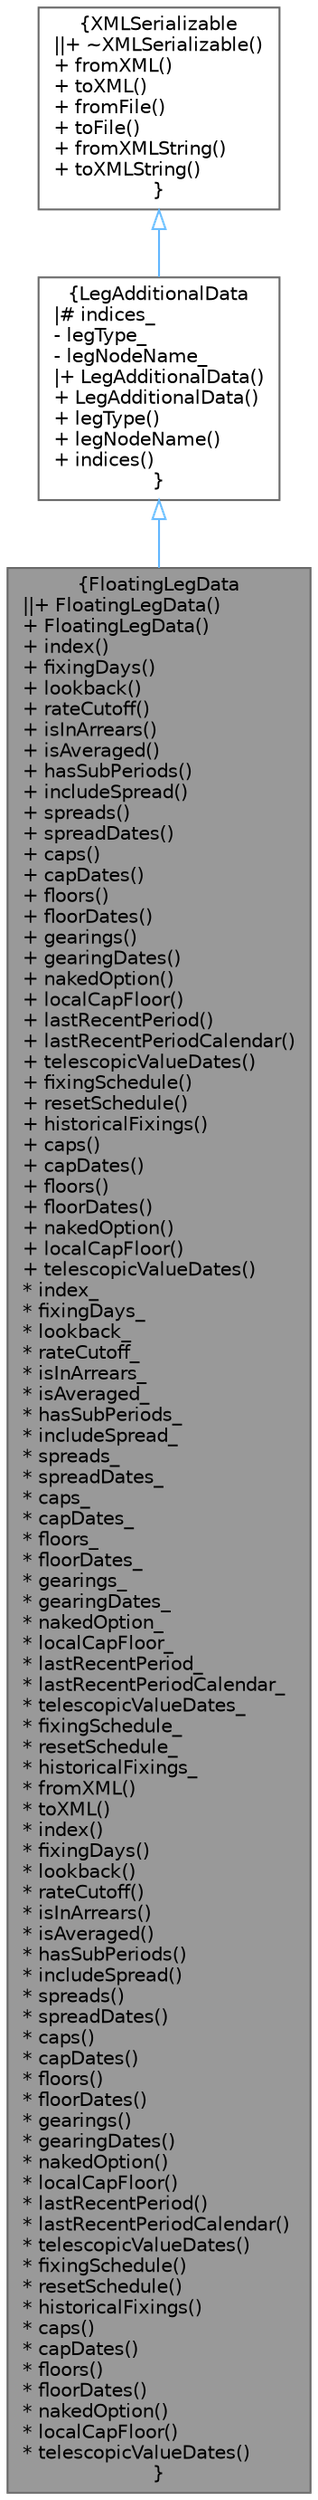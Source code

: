 digraph "FloatingLegData"
{
 // INTERACTIVE_SVG=YES
 // LATEX_PDF_SIZE
  bgcolor="transparent";
  edge [fontname=Helvetica,fontsize=10,labelfontname=Helvetica,labelfontsize=10];
  node [fontname=Helvetica,fontsize=10,shape=box,height=0.2,width=0.4];
  Node1 [label="{FloatingLegData\n||+ FloatingLegData()\l+ FloatingLegData()\l+ index()\l+ fixingDays()\l+ lookback()\l+ rateCutoff()\l+ isInArrears()\l+ isAveraged()\l+ hasSubPeriods()\l+ includeSpread()\l+ spreads()\l+ spreadDates()\l+ caps()\l+ capDates()\l+ floors()\l+ floorDates()\l+ gearings()\l+ gearingDates()\l+ nakedOption()\l+ localCapFloor()\l+ lastRecentPeriod()\l+ lastRecentPeriodCalendar()\l+ telescopicValueDates()\l+ fixingSchedule()\l+ resetSchedule()\l+ historicalFixings()\l+ caps()\l+ capDates()\l+ floors()\l+ floorDates()\l+ nakedOption()\l+ localCapFloor()\l+ telescopicValueDates()\l* index_\l* fixingDays_\l* lookback_\l* rateCutoff_\l* isInArrears_\l* isAveraged_\l* hasSubPeriods_\l* includeSpread_\l* spreads_\l* spreadDates_\l* caps_\l* capDates_\l* floors_\l* floorDates_\l* gearings_\l* gearingDates_\l* nakedOption_\l* localCapFloor_\l* lastRecentPeriod_\l* lastRecentPeriodCalendar_\l* telescopicValueDates_\l* fixingSchedule_\l* resetSchedule_\l* historicalFixings_\l* fromXML()\l* toXML()\l* index()\l* fixingDays()\l* lookback()\l* rateCutoff()\l* isInArrears()\l* isAveraged()\l* hasSubPeriods()\l* includeSpread()\l* spreads()\l* spreadDates()\l* caps()\l* capDates()\l* floors()\l* floorDates()\l* gearings()\l* gearingDates()\l* nakedOption()\l* localCapFloor()\l* lastRecentPeriod()\l* lastRecentPeriodCalendar()\l* telescopicValueDates()\l* fixingSchedule()\l* resetSchedule()\l* historicalFixings()\l* caps()\l* capDates()\l* floors()\l* floorDates()\l* nakedOption()\l* localCapFloor()\l* telescopicValueDates()\l}",height=0.2,width=0.4,color="gray40", fillcolor="grey60", style="filled", fontcolor="black",tooltip="Serializable Floating Leg Data."];
  Node2 -> Node1 [dir="back",color="steelblue1",style="solid",arrowtail="onormal"];
  Node2 [label="{LegAdditionalData\n|# indices_\l- legType_\l- legNodeName_\l|+ LegAdditionalData()\l+ LegAdditionalData()\l+ legType()\l+ legNodeName()\l+ indices()\l}",height=0.2,width=0.4,color="gray40", fillcolor="white", style="filled",URL="$classore_1_1data_1_1_leg_additional_data.html",tooltip="Serializable Additional Leg Data."];
  Node3 -> Node2 [dir="back",color="steelblue1",style="solid",arrowtail="onormal"];
  Node3 [label="{XMLSerializable\n||+ ~XMLSerializable()\l+ fromXML()\l+ toXML()\l+ fromFile()\l+ toFile()\l+ fromXMLString()\l+ toXMLString()\l}",height=0.2,width=0.4,color="gray40", fillcolor="white", style="filled",URL="$classore_1_1data_1_1_x_m_l_serializable.html",tooltip="Base class for all serializable classes."];
}
